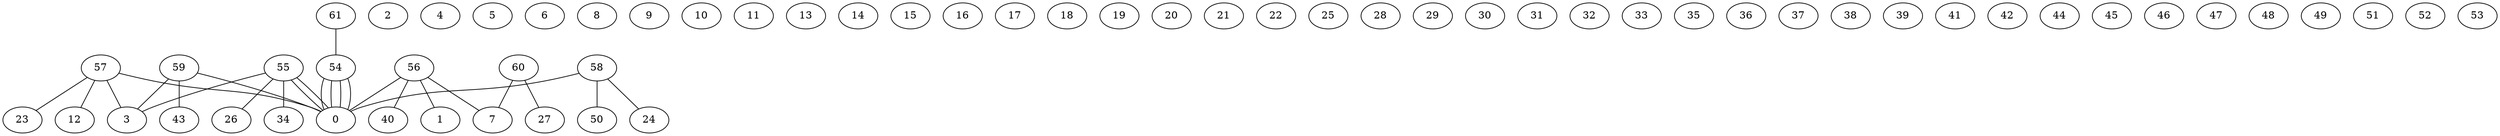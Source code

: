 graph G {
0;
1;
2;
3;
4;
5;
6;
7;
8;
9;
10;
11;
12;
13;
14;
15;
16;
17;
18;
19;
20;
21;
22;
23;
24;
25;
26;
27;
28;
29;
30;
31;
32;
33;
34;
35;
36;
37;
38;
39;
40;
41;
42;
43;
44;
45;
46;
47;
48;
49;
50;
51;
52;
53;
54;
55;
56;
57;
58;
59;
60;
61;
61--54 ;
60--27 ;
60--7 ;
59--3 ;
59--43 ;
59--0 ;
58--0 ;
58--24 ;
58--50 ;
57--23 ;
57--12 ;
57--3 ;
57--0 ;
56--40 ;
56--7 ;
56--1 ;
56--0 ;
55--34 ;
55--3 ;
55--26 ;
55--0 ;
55--0 ;
54--0 ;
54--0 ;
54--0 ;
54--0 ;
}
